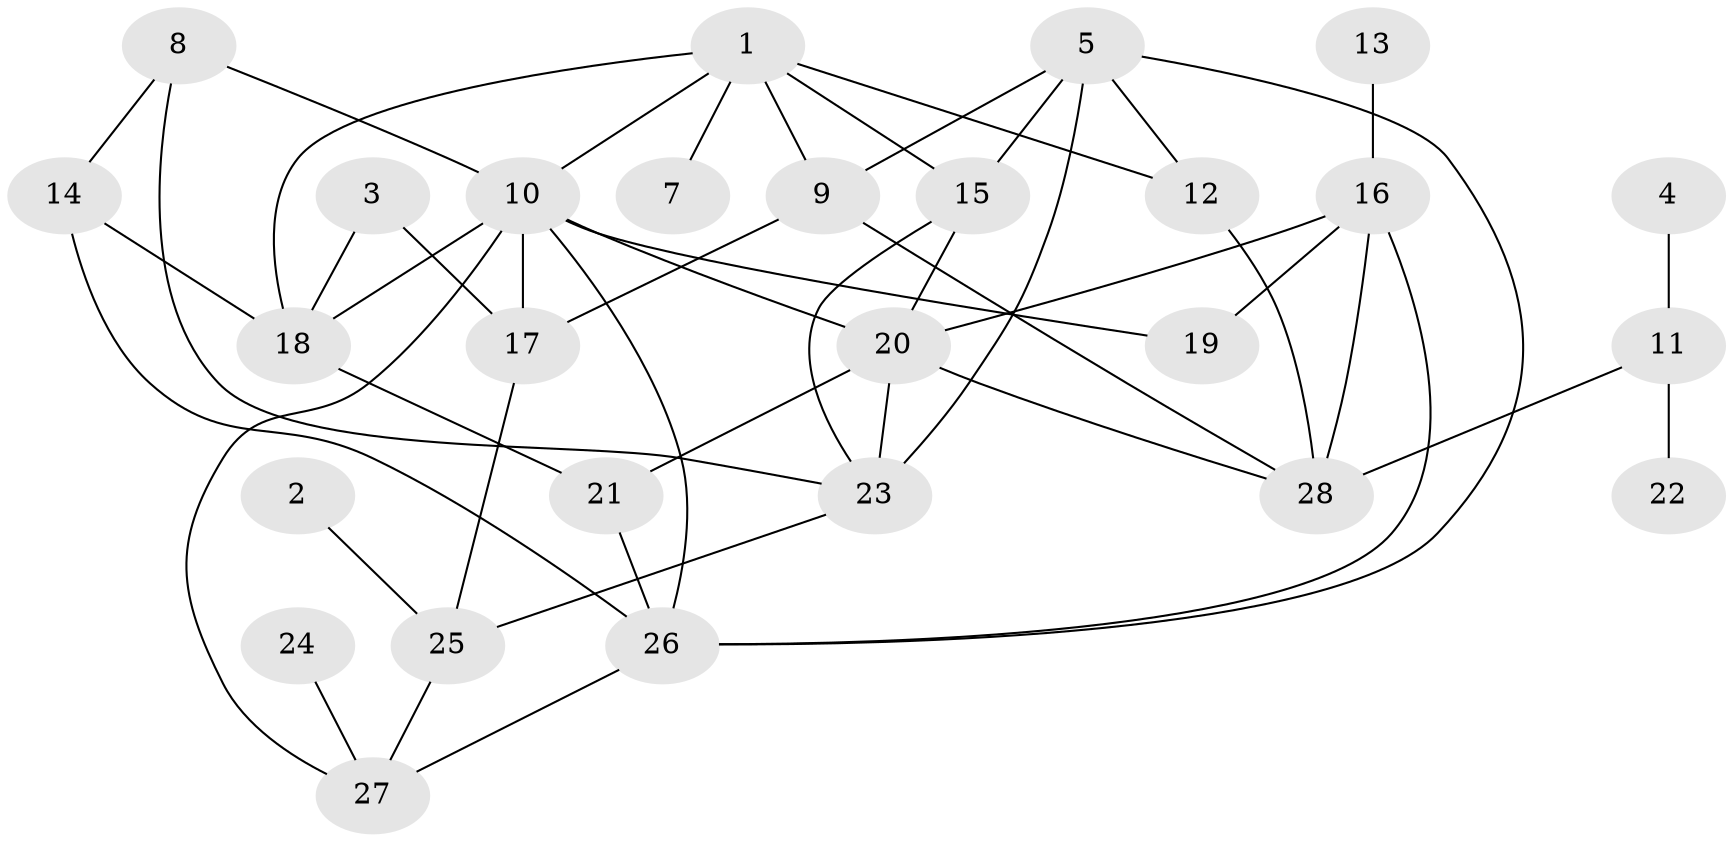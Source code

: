 // original degree distribution, {4: 0.14285714285714285, 3: 0.25, 2: 0.2857142857142857, 1: 0.16071428571428573, 6: 0.05357142857142857, 5: 0.07142857142857142, 0: 0.017857142857142856, 7: 0.017857142857142856}
// Generated by graph-tools (version 1.1) at 2025/25/03/09/25 03:25:16]
// undirected, 27 vertices, 48 edges
graph export_dot {
graph [start="1"]
  node [color=gray90,style=filled];
  1;
  2;
  3;
  4;
  5;
  7;
  8;
  9;
  10;
  11;
  12;
  13;
  14;
  15;
  16;
  17;
  18;
  19;
  20;
  21;
  22;
  23;
  24;
  25;
  26;
  27;
  28;
  1 -- 7 [weight=1.0];
  1 -- 9 [weight=1.0];
  1 -- 10 [weight=1.0];
  1 -- 12 [weight=1.0];
  1 -- 15 [weight=1.0];
  1 -- 18 [weight=1.0];
  2 -- 25 [weight=1.0];
  3 -- 17 [weight=1.0];
  3 -- 18 [weight=1.0];
  4 -- 11 [weight=1.0];
  5 -- 9 [weight=1.0];
  5 -- 12 [weight=1.0];
  5 -- 15 [weight=1.0];
  5 -- 23 [weight=2.0];
  5 -- 26 [weight=1.0];
  8 -- 10 [weight=1.0];
  8 -- 14 [weight=1.0];
  8 -- 23 [weight=1.0];
  9 -- 17 [weight=1.0];
  9 -- 28 [weight=1.0];
  10 -- 17 [weight=1.0];
  10 -- 18 [weight=1.0];
  10 -- 19 [weight=1.0];
  10 -- 20 [weight=1.0];
  10 -- 26 [weight=1.0];
  10 -- 27 [weight=1.0];
  11 -- 22 [weight=1.0];
  11 -- 28 [weight=1.0];
  12 -- 28 [weight=1.0];
  13 -- 16 [weight=1.0];
  14 -- 18 [weight=1.0];
  14 -- 26 [weight=1.0];
  15 -- 20 [weight=2.0];
  15 -- 23 [weight=1.0];
  16 -- 19 [weight=1.0];
  16 -- 20 [weight=1.0];
  16 -- 26 [weight=1.0];
  16 -- 28 [weight=1.0];
  17 -- 25 [weight=1.0];
  18 -- 21 [weight=1.0];
  20 -- 21 [weight=1.0];
  20 -- 23 [weight=1.0];
  20 -- 28 [weight=1.0];
  21 -- 26 [weight=1.0];
  23 -- 25 [weight=1.0];
  24 -- 27 [weight=1.0];
  25 -- 27 [weight=1.0];
  26 -- 27 [weight=1.0];
}
